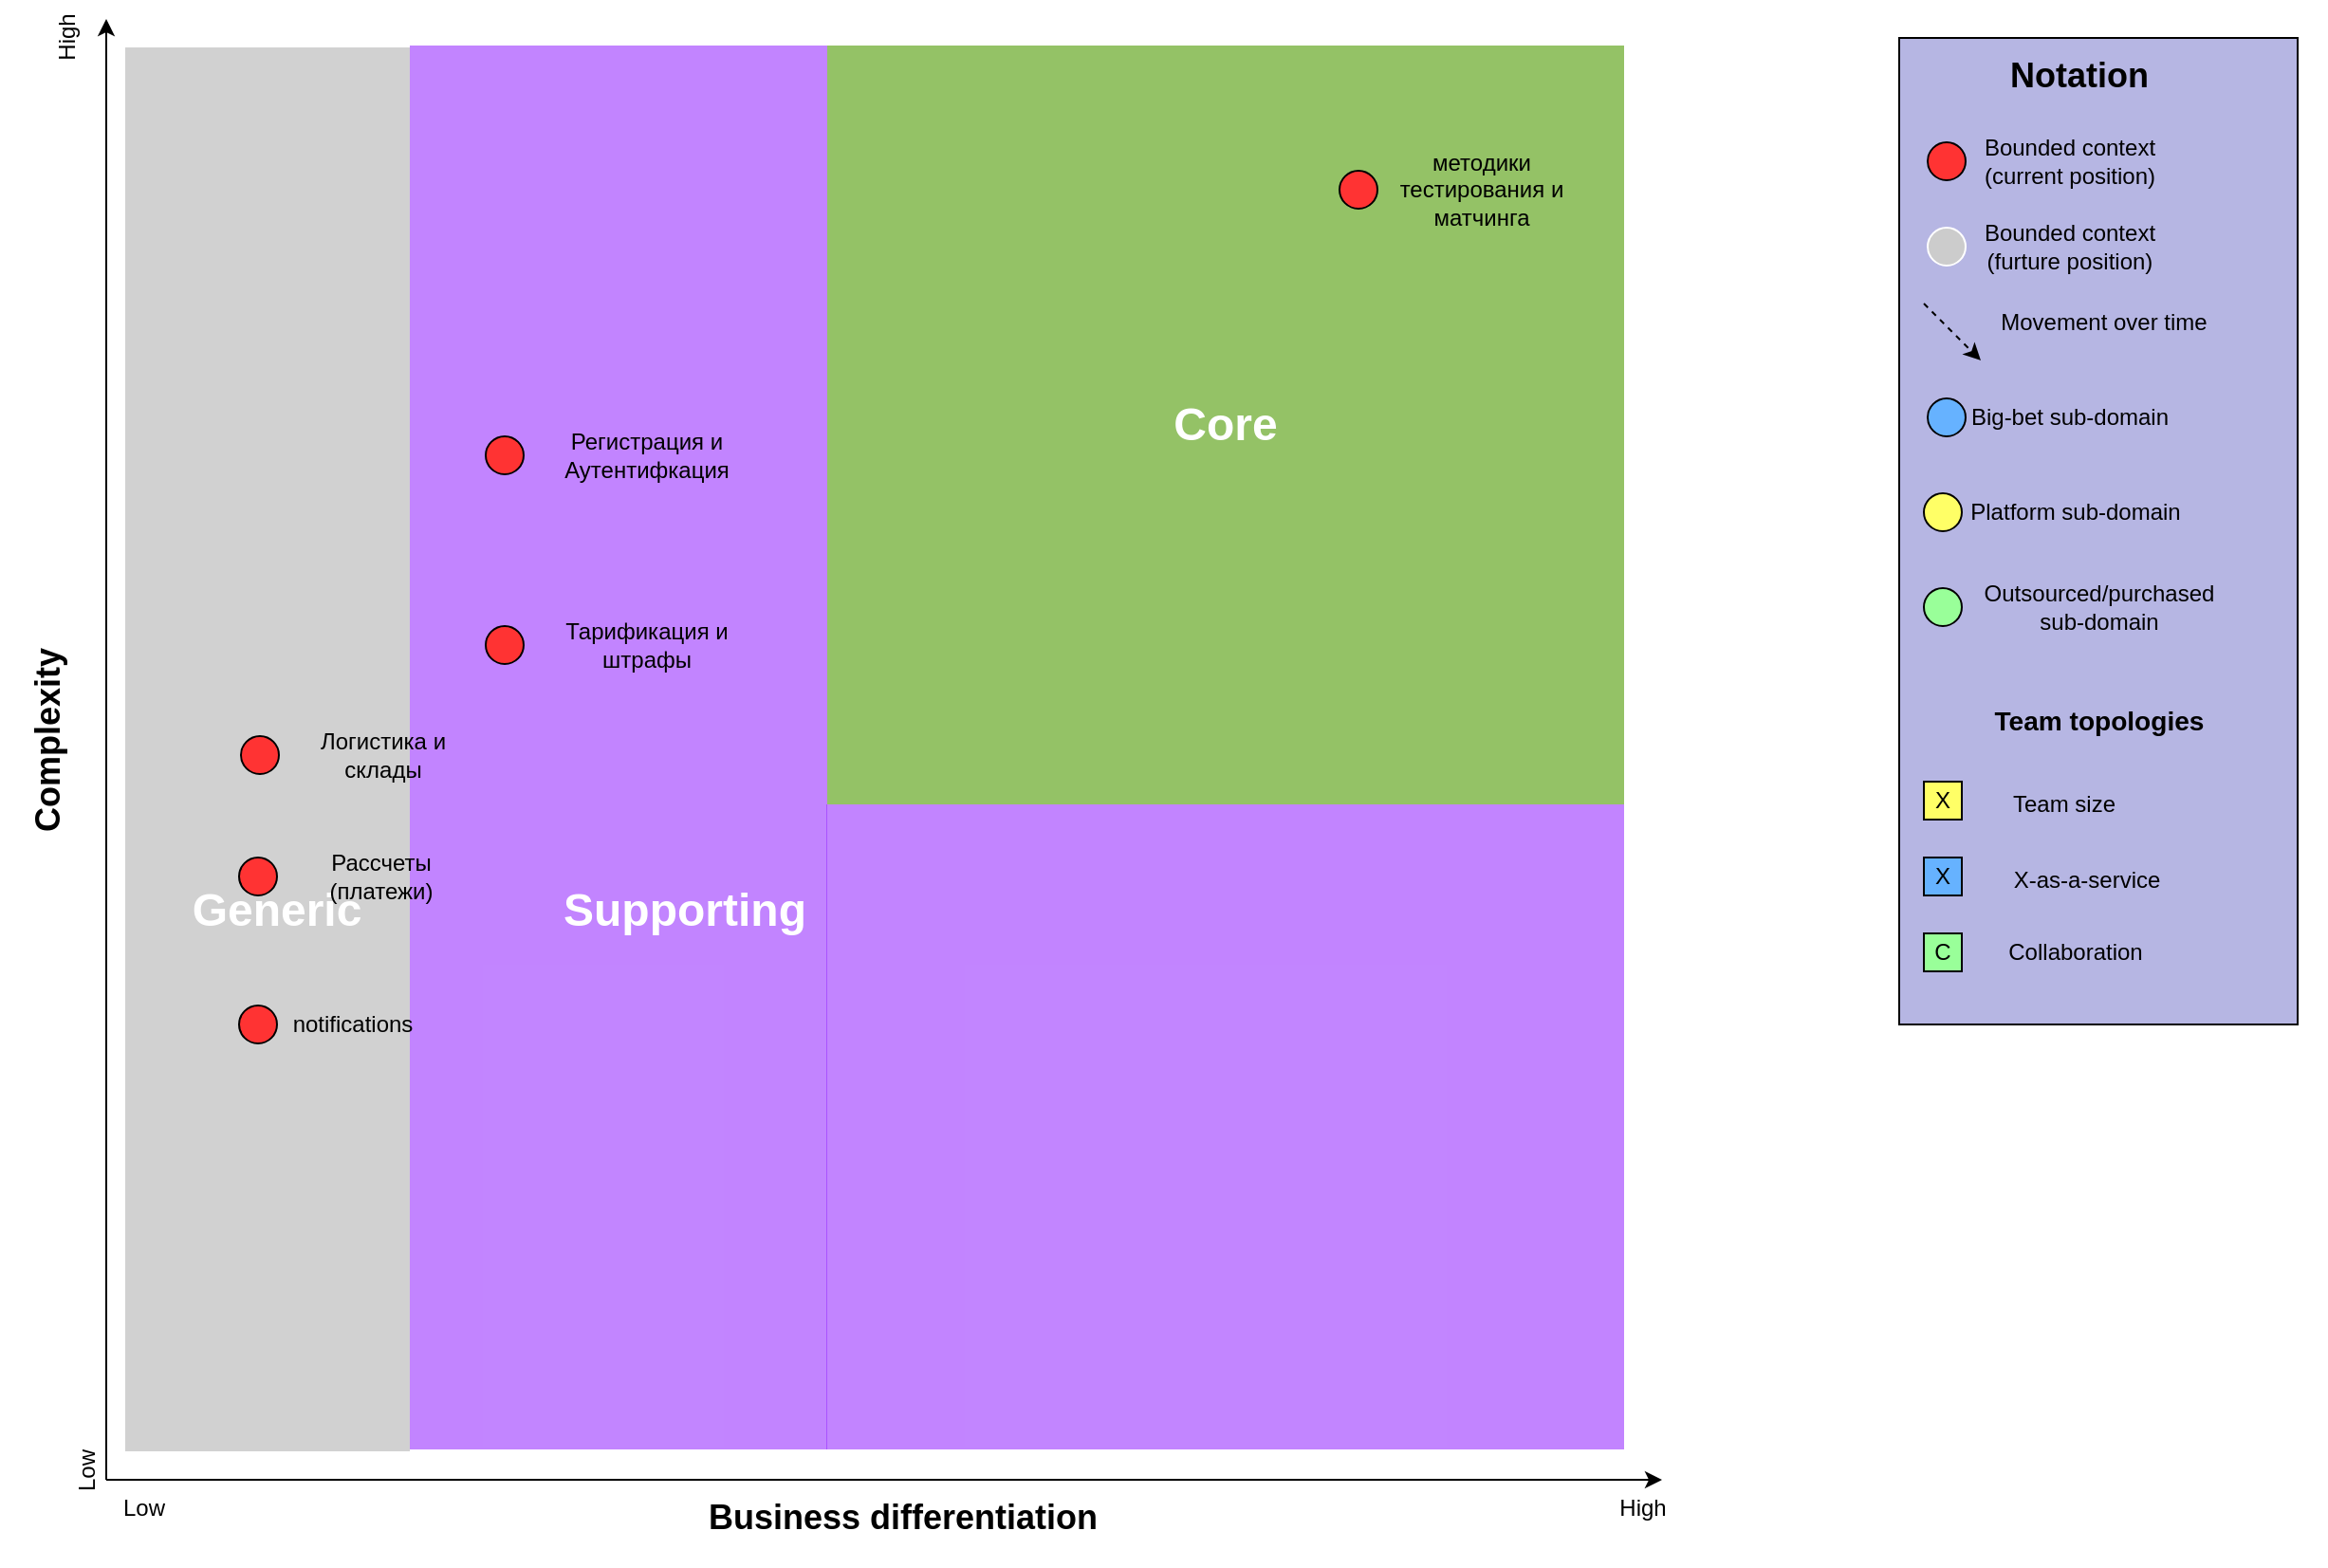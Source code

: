 <mxfile version="25.0.1" pages="2">
  <diagram id="y_Ux036iL8ao2liGmcVH" name="core-domain-chart">
    <mxGraphModel dx="1050" dy="621" grid="1" gridSize="10" guides="1" tooltips="1" connect="1" arrows="1" fold="1" page="1" pageScale="1" pageWidth="850" pageHeight="1100" math="0" shadow="0">
      <root>
        <mxCell id="7POqw8fOx_1jlbIEAkON-0" />
        <mxCell id="7POqw8fOx_1jlbIEAkON-1" style="locked=1;" parent="7POqw8fOx_1jlbIEAkON-0" />
        <mxCell id="uENPYtC2MfaOTDSbOvwd-11" value="" style="group" parent="7POqw8fOx_1jlbIEAkON-1" vertex="1" connectable="0">
          <mxGeometry x="79.5" y="30" width="870.5" height="800" as="geometry" />
        </mxCell>
        <mxCell id="uENPYtC2MfaOTDSbOvwd-5" value="" style="rounded=0;whiteSpace=wrap;html=1;fillColor=#9933FF;strokeColor=none;connectable=0;fillOpacity=60;" parent="uENPYtC2MfaOTDSbOvwd-11" vertex="1">
          <mxGeometry x="200.5" y="14" width="220" height="740" as="geometry" />
        </mxCell>
        <mxCell id="uENPYtC2MfaOTDSbOvwd-7" value="" style="rounded=0;whiteSpace=wrap;html=1;fillColor=#9933FF;strokeColor=none;connectable=0;fillOpacity=60;" parent="uENPYtC2MfaOTDSbOvwd-11" vertex="1">
          <mxGeometry x="420" y="414" width="420.5" height="340" as="geometry" />
        </mxCell>
        <mxCell id="uENPYtC2MfaOTDSbOvwd-0" value="" style="endArrow=classic;html=1;" parent="uENPYtC2MfaOTDSbOvwd-11" edge="1">
          <mxGeometry width="50" height="50" relative="1" as="geometry">
            <mxPoint x="40.5" y="770" as="sourcePoint" />
            <mxPoint x="40.5" as="targetPoint" />
          </mxGeometry>
        </mxCell>
        <mxCell id="uENPYtC2MfaOTDSbOvwd-1" value="&lt;h2&gt;Complexity&lt;/h2&gt;" style="text;html=1;strokeColor=none;fillColor=none;align=center;verticalAlign=middle;whiteSpace=wrap;rounded=0;rotation=-90;" parent="uENPYtC2MfaOTDSbOvwd-11" vertex="1">
          <mxGeometry x="-9.5" y="370" width="39" height="20" as="geometry" />
        </mxCell>
        <mxCell id="uENPYtC2MfaOTDSbOvwd-2" value="" style="endArrow=classic;html=1;" parent="uENPYtC2MfaOTDSbOvwd-11" edge="1">
          <mxGeometry width="50" height="50" relative="1" as="geometry">
            <mxPoint x="40.5" y="770" as="sourcePoint" />
            <mxPoint x="860.5" y="770" as="targetPoint" />
          </mxGeometry>
        </mxCell>
        <mxCell id="uENPYtC2MfaOTDSbOvwd-4" value="&lt;h2&gt;Business differentiation&lt;/h2&gt;" style="text;html=1;strokeColor=none;fillColor=none;align=center;verticalAlign=middle;whiteSpace=wrap;rounded=0;" parent="uENPYtC2MfaOTDSbOvwd-11" vertex="1">
          <mxGeometry x="330.5" y="780" width="260" height="20" as="geometry" />
        </mxCell>
        <mxCell id="uENPYtC2MfaOTDSbOvwd-6" value="&lt;h1&gt;&lt;font color=&quot;#ffffff&quot;&gt;Core&lt;/font&gt;&lt;/h1&gt;" style="rounded=0;whiteSpace=wrap;html=1;fillColor=#4D9900;strokeColor=none;connectable=0;fillOpacity=60" parent="uENPYtC2MfaOTDSbOvwd-11" vertex="1">
          <mxGeometry x="420.5" y="14" width="420" height="400" as="geometry" />
        </mxCell>
        <mxCell id="uENPYtC2MfaOTDSbOvwd-8" value="" style="rounded=0;whiteSpace=wrap;html=1;fillColor=#B3B3B3;strokeColor=none;connectable=0;fillOpacity=60;" parent="uENPYtC2MfaOTDSbOvwd-11" vertex="1">
          <mxGeometry x="50.5" y="15" width="150" height="740" as="geometry" />
        </mxCell>
        <mxCell id="uENPYtC2MfaOTDSbOvwd-9" value="&lt;h1&gt;&lt;font color=&quot;#ffffff&quot;&gt;Supporting&lt;/font&gt;&lt;/h1&gt;" style="text;html=1;strokeColor=none;fillColor=none;align=center;verticalAlign=middle;whiteSpace=wrap;rounded=0;" parent="uENPYtC2MfaOTDSbOvwd-11" vertex="1">
          <mxGeometry x="325.5" y="460" width="40" height="20" as="geometry" />
        </mxCell>
        <mxCell id="uENPYtC2MfaOTDSbOvwd-10" value="&lt;h1&gt;&lt;font color=&quot;#ffffff&quot;&gt;Generic&lt;/font&gt;&lt;/h1&gt;" style="text;html=1;strokeColor=none;fillColor=none;align=center;verticalAlign=middle;whiteSpace=wrap;rounded=0;" parent="uENPYtC2MfaOTDSbOvwd-11" vertex="1">
          <mxGeometry x="110.5" y="460" width="40" height="20" as="geometry" />
        </mxCell>
        <mxCell id="rGnyAY1_3tPmR1fd7tcl-27" value="Low" style="text;html=1;strokeColor=none;fillColor=none;align=center;verticalAlign=middle;whiteSpace=wrap;rounded=0;rotation=-90;" parent="uENPYtC2MfaOTDSbOvwd-11" vertex="1">
          <mxGeometry x="10.5" y="755" width="40" height="20" as="geometry" />
        </mxCell>
        <mxCell id="rGnyAY1_3tPmR1fd7tcl-28" value="High" style="text;html=1;strokeColor=none;fillColor=none;align=center;verticalAlign=middle;whiteSpace=wrap;rounded=0;rotation=-90;" parent="uENPYtC2MfaOTDSbOvwd-11" vertex="1">
          <mxGeometry width="40" height="20" as="geometry" />
        </mxCell>
        <mxCell id="rGnyAY1_3tPmR1fd7tcl-29" value="Low" style="text;html=1;strokeColor=none;fillColor=none;align=center;verticalAlign=middle;whiteSpace=wrap;rounded=0;" parent="uENPYtC2MfaOTDSbOvwd-11" vertex="1">
          <mxGeometry x="40" y="775" width="40" height="20" as="geometry" />
        </mxCell>
        <mxCell id="rGnyAY1_3tPmR1fd7tcl-30" value="High" style="text;html=1;strokeColor=none;fillColor=none;align=center;verticalAlign=middle;whiteSpace=wrap;rounded=0;" parent="uENPYtC2MfaOTDSbOvwd-11" vertex="1">
          <mxGeometry x="830.5" y="775" width="40" height="20" as="geometry" />
        </mxCell>
        <mxCell id="gb_rX9cqDN27GrjKiAtr-1" value="" style="rounded=0;whiteSpace=wrap;html=1;fillColor=#B6B6E3;connectable=0;" parent="7POqw8fOx_1jlbIEAkON-1" vertex="1">
          <mxGeometry x="1065" y="40" width="210" height="520" as="geometry" />
        </mxCell>
        <mxCell id="gb_rX9cqDN27GrjKiAtr-2" value="&lt;h2&gt;&lt;b&gt;Notation&lt;/b&gt;&lt;/h2&gt;" style="text;html=1;strokeColor=none;fillColor=none;align=center;verticalAlign=middle;whiteSpace=wrap;rounded=0;" parent="7POqw8fOx_1jlbIEAkON-1" vertex="1">
          <mxGeometry x="1140" y="50" width="40" height="20" as="geometry" />
        </mxCell>
        <mxCell id="gb_rX9cqDN27GrjKiAtr-3" value="&lt;h3&gt;Team topologies&lt;/h3&gt;" style="text;html=1;strokeColor=none;fillColor=none;align=center;verticalAlign=middle;whiteSpace=wrap;rounded=0;" parent="7POqw8fOx_1jlbIEAkON-1" vertex="1">
          <mxGeometry x="1107.5" y="390" width="125" height="20" as="geometry" />
        </mxCell>
        <mxCell id="uENPYtC2MfaOTDSbOvwd-12" value="Bounded contexts" style="" parent="7POqw8fOx_1jlbIEAkON-0" />
        <mxCell id="rGnyAY1_3tPmR1fd7tcl-4" value="" style="group" parent="uENPYtC2MfaOTDSbOvwd-12" vertex="1" connectable="0">
          <mxGeometry x="1080" y="95" width="210" height="570" as="geometry" />
        </mxCell>
        <mxCell id="rGnyAY1_3tPmR1fd7tcl-16" value="" style="group" parent="rGnyAY1_3tPmR1fd7tcl-4" vertex="1" connectable="0">
          <mxGeometry width="210" height="570" as="geometry" />
        </mxCell>
        <mxCell id="rGnyAY1_3tPmR1fd7tcl-0" value="" style="ellipse;whiteSpace=wrap;html=1;aspect=fixed;fillColor=#FF3333;" parent="rGnyAY1_3tPmR1fd7tcl-16" vertex="1">
          <mxGeometry width="20" height="20" as="geometry" />
        </mxCell>
        <mxCell id="rGnyAY1_3tPmR1fd7tcl-1" value="Bounded context&lt;br&gt;(current position)" style="text;html=1;strokeColor=none;fillColor=none;align=center;verticalAlign=middle;whiteSpace=wrap;rounded=0;" parent="rGnyAY1_3tPmR1fd7tcl-16" vertex="1">
          <mxGeometry x="20" width="110" height="20" as="geometry" />
        </mxCell>
        <mxCell id="rGnyAY1_3tPmR1fd7tcl-7" value="" style="group" parent="uENPYtC2MfaOTDSbOvwd-12" vertex="1" connectable="0">
          <mxGeometry x="770" y="110" width="130" height="20" as="geometry" />
        </mxCell>
        <mxCell id="rGnyAY1_3tPmR1fd7tcl-8" value="" style="ellipse;whiteSpace=wrap;html=1;aspect=fixed;fillColor=#FF3333;" parent="rGnyAY1_3tPmR1fd7tcl-7" vertex="1">
          <mxGeometry width="20" height="20" as="geometry" />
        </mxCell>
        <mxCell id="rGnyAY1_3tPmR1fd7tcl-9" value="методики тестирования и матчинга" style="text;html=1;strokeColor=none;fillColor=none;align=center;verticalAlign=middle;whiteSpace=wrap;rounded=0;" parent="rGnyAY1_3tPmR1fd7tcl-7" vertex="1">
          <mxGeometry x="20" width="110" height="20" as="geometry" />
        </mxCell>
        <mxCell id="rGnyAY1_3tPmR1fd7tcl-17" value="" style="group" parent="uENPYtC2MfaOTDSbOvwd-12" vertex="1" connectable="0">
          <mxGeometry x="1080" y="140" width="130" height="20" as="geometry" />
        </mxCell>
        <mxCell id="rGnyAY1_3tPmR1fd7tcl-18" value="" style="ellipse;whiteSpace=wrap;html=1;aspect=fixed;fillColor=#CCCCCC;strokeColor=#FFFFFF;" parent="rGnyAY1_3tPmR1fd7tcl-17" vertex="1">
          <mxGeometry width="20" height="20" as="geometry" />
        </mxCell>
        <mxCell id="rGnyAY1_3tPmR1fd7tcl-19" value="Bounded context&lt;br&gt;(furture position)" style="text;html=1;strokeColor=none;fillColor=none;align=center;verticalAlign=middle;whiteSpace=wrap;rounded=0;" parent="rGnyAY1_3tPmR1fd7tcl-17" vertex="1">
          <mxGeometry x="20" width="110" height="20" as="geometry" />
        </mxCell>
        <mxCell id="rGnyAY1_3tPmR1fd7tcl-22" value="" style="group" parent="uENPYtC2MfaOTDSbOvwd-12" vertex="1" connectable="0">
          <mxGeometry x="190" y="550" width="130" height="20" as="geometry" />
        </mxCell>
        <mxCell id="rGnyAY1_3tPmR1fd7tcl-23" value="" style="group" parent="rGnyAY1_3tPmR1fd7tcl-22" vertex="1" connectable="0">
          <mxGeometry width="130" height="20" as="geometry" />
        </mxCell>
        <mxCell id="7HVOY4rsaHRsw_h4puVp-2" value="" style="group" parent="rGnyAY1_3tPmR1fd7tcl-23" vertex="1" connectable="0">
          <mxGeometry width="130" height="20" as="geometry" />
        </mxCell>
        <mxCell id="rGnyAY1_3tPmR1fd7tcl-24" value="" style="ellipse;whiteSpace=wrap;html=1;aspect=fixed;fillColor=#FF3333;" parent="7HVOY4rsaHRsw_h4puVp-2" vertex="1">
          <mxGeometry width="20" height="20" as="geometry" />
        </mxCell>
        <mxCell id="rGnyAY1_3tPmR1fd7tcl-25" value="notifications&amp;nbsp; &amp;nbsp; &amp;nbsp; &amp;nbsp; &amp;nbsp;" style="text;html=1;strokeColor=none;fillColor=none;align=center;verticalAlign=middle;whiteSpace=wrap;rounded=0;" parent="7HVOY4rsaHRsw_h4puVp-2" vertex="1">
          <mxGeometry x="20" width="110" height="20" as="geometry" />
        </mxCell>
        <mxCell id="nYDZqwLP2YVh0ZIpUsSY-9" value="" style="group" parent="uENPYtC2MfaOTDSbOvwd-12" vertex="1" connectable="0">
          <mxGeometry x="1078" y="180" width="160" height="30" as="geometry" />
        </mxCell>
        <mxCell id="nYDZqwLP2YVh0ZIpUsSY-7" value="" style="endArrow=classic;html=1;dashed=1;" parent="nYDZqwLP2YVh0ZIpUsSY-9" edge="1">
          <mxGeometry width="50" height="50" relative="1" as="geometry">
            <mxPoint as="sourcePoint" />
            <mxPoint x="30" y="30" as="targetPoint" />
          </mxGeometry>
        </mxCell>
        <mxCell id="nYDZqwLP2YVh0ZIpUsSY-8" value="Movement over time" style="text;html=1;strokeColor=none;fillColor=none;align=center;verticalAlign=middle;whiteSpace=wrap;rounded=0;" parent="nYDZqwLP2YVh0ZIpUsSY-9" vertex="1">
          <mxGeometry x="30" width="130" height="20" as="geometry" />
        </mxCell>
        <mxCell id="nYDZqwLP2YVh0ZIpUsSY-10" value="" style="group" parent="uENPYtC2MfaOTDSbOvwd-12" vertex="1" connectable="0">
          <mxGeometry x="1080" y="230" width="130" height="20" as="geometry" />
        </mxCell>
        <mxCell id="nYDZqwLP2YVh0ZIpUsSY-11" value="" style="group" parent="nYDZqwLP2YVh0ZIpUsSY-10" vertex="1" connectable="0">
          <mxGeometry width="130" height="20" as="geometry" />
        </mxCell>
        <mxCell id="nYDZqwLP2YVh0ZIpUsSY-12" value="" style="ellipse;whiteSpace=wrap;html=1;aspect=fixed;fillColor=#66B2FF;" parent="nYDZqwLP2YVh0ZIpUsSY-11" vertex="1">
          <mxGeometry width="20" height="20" as="geometry" />
        </mxCell>
        <mxCell id="nYDZqwLP2YVh0ZIpUsSY-13" value="Big-bet sub-domain" style="text;html=1;strokeColor=none;fillColor=none;align=center;verticalAlign=middle;whiteSpace=wrap;rounded=0;" parent="nYDZqwLP2YVh0ZIpUsSY-11" vertex="1">
          <mxGeometry x="20" width="110" height="20" as="geometry" />
        </mxCell>
        <mxCell id="nYDZqwLP2YVh0ZIpUsSY-15" value="" style="group" parent="uENPYtC2MfaOTDSbOvwd-12" vertex="1" connectable="0">
          <mxGeometry x="1078" y="280" width="140" height="20" as="geometry" />
        </mxCell>
        <mxCell id="nYDZqwLP2YVh0ZIpUsSY-16" value="" style="group" parent="nYDZqwLP2YVh0ZIpUsSY-15" vertex="1" connectable="0">
          <mxGeometry width="140" height="20" as="geometry" />
        </mxCell>
        <mxCell id="nYDZqwLP2YVh0ZIpUsSY-17" value="" style="ellipse;whiteSpace=wrap;html=1;aspect=fixed;fillColor=#FFFF66;" parent="nYDZqwLP2YVh0ZIpUsSY-16" vertex="1">
          <mxGeometry width="20" height="20" as="geometry" />
        </mxCell>
        <mxCell id="nYDZqwLP2YVh0ZIpUsSY-18" value="Platform sub-domain" style="text;html=1;strokeColor=none;fillColor=none;align=center;verticalAlign=middle;whiteSpace=wrap;rounded=0;" parent="nYDZqwLP2YVh0ZIpUsSY-16" vertex="1">
          <mxGeometry x="20" width="120" height="20" as="geometry" />
        </mxCell>
        <mxCell id="nYDZqwLP2YVh0ZIpUsSY-21" value="" style="group" parent="uENPYtC2MfaOTDSbOvwd-12" vertex="1" connectable="0">
          <mxGeometry x="1078" y="330" width="160" height="20" as="geometry" />
        </mxCell>
        <mxCell id="nYDZqwLP2YVh0ZIpUsSY-22" value="" style="group" parent="nYDZqwLP2YVh0ZIpUsSY-21" vertex="1" connectable="0">
          <mxGeometry width="160" height="20" as="geometry" />
        </mxCell>
        <mxCell id="nYDZqwLP2YVh0ZIpUsSY-23" value="" style="ellipse;whiteSpace=wrap;html=1;aspect=fixed;fillColor=#99FF99;" parent="nYDZqwLP2YVh0ZIpUsSY-22" vertex="1">
          <mxGeometry width="20" height="20" as="geometry" />
        </mxCell>
        <mxCell id="nYDZqwLP2YVh0ZIpUsSY-24" value="Outsourced/purchased sub-domain" style="text;html=1;strokeColor=none;fillColor=none;align=center;verticalAlign=middle;whiteSpace=wrap;rounded=0;" parent="nYDZqwLP2YVh0ZIpUsSY-22" vertex="1">
          <mxGeometry x="24.615" width="135.385" height="20" as="geometry" />
        </mxCell>
        <mxCell id="gb_rX9cqDN27GrjKiAtr-4" value="X" style="whiteSpace=wrap;html=1;aspect=fixed;fillColor=#FFFF66;" parent="uENPYtC2MfaOTDSbOvwd-12" vertex="1">
          <mxGeometry x="1078" y="432" width="20" height="20" as="geometry" />
        </mxCell>
        <mxCell id="gb_rX9cqDN27GrjKiAtr-6" value="X" style="whiteSpace=wrap;html=1;aspect=fixed;fillColor=#66B2FF;" parent="uENPYtC2MfaOTDSbOvwd-12" vertex="1">
          <mxGeometry x="1078" y="472" width="20" height="20" as="geometry" />
        </mxCell>
        <mxCell id="gb_rX9cqDN27GrjKiAtr-7" value="C" style="whiteSpace=wrap;html=1;aspect=fixed;fillColor=#99FF99;" parent="uENPYtC2MfaOTDSbOvwd-12" vertex="1">
          <mxGeometry x="1078" y="512" width="20" height="20" as="geometry" />
        </mxCell>
        <mxCell id="gb_rX9cqDN27GrjKiAtr-8" value="Team size" style="text;html=1;strokeColor=none;fillColor=none;align=center;verticalAlign=middle;whiteSpace=wrap;rounded=0;" parent="uENPYtC2MfaOTDSbOvwd-12" vertex="1">
          <mxGeometry x="1112" y="434" width="80" height="20" as="geometry" />
        </mxCell>
        <mxCell id="gb_rX9cqDN27GrjKiAtr-9" value="X-as-a-service" style="text;html=1;strokeColor=none;fillColor=none;align=center;verticalAlign=middle;whiteSpace=wrap;rounded=0;" parent="uENPYtC2MfaOTDSbOvwd-12" vertex="1">
          <mxGeometry x="1118" y="474" width="92" height="20" as="geometry" />
        </mxCell>
        <mxCell id="gb_rX9cqDN27GrjKiAtr-10" value="Collaboration" style="text;html=1;strokeColor=none;fillColor=none;align=center;verticalAlign=middle;whiteSpace=wrap;rounded=0;" parent="uENPYtC2MfaOTDSbOvwd-12" vertex="1">
          <mxGeometry x="1138" y="512" width="40" height="20" as="geometry" />
        </mxCell>
        <mxCell id="7HVOY4rsaHRsw_h4puVp-1" value="" style="group" parent="uENPYtC2MfaOTDSbOvwd-12" vertex="1" connectable="0">
          <mxGeometry x="320" y="250" width="140" height="20" as="geometry" />
        </mxCell>
        <mxCell id="rGnyAY1_3tPmR1fd7tcl-11" value="" style="group" parent="7HVOY4rsaHRsw_h4puVp-1" vertex="1" connectable="0">
          <mxGeometry width="130" height="20" as="geometry" />
        </mxCell>
        <mxCell id="rGnyAY1_3tPmR1fd7tcl-12" value="" style="ellipse;whiteSpace=wrap;html=1;aspect=fixed;fillColor=#FF3333;" parent="rGnyAY1_3tPmR1fd7tcl-11" vertex="1">
          <mxGeometry width="20" height="20" as="geometry" />
        </mxCell>
        <mxCell id="rGnyAY1_3tPmR1fd7tcl-13" value="Регистрация и Аутентифкация" style="text;html=1;strokeColor=none;fillColor=none;align=center;verticalAlign=middle;whiteSpace=wrap;rounded=0;" parent="7HVOY4rsaHRsw_h4puVp-1" vertex="1">
          <mxGeometry x="30" width="110" height="20" as="geometry" />
        </mxCell>
        <mxCell id="7HVOY4rsaHRsw_h4puVp-4" value="" style="group" parent="uENPYtC2MfaOTDSbOvwd-12" vertex="1" connectable="0">
          <mxGeometry x="320" y="350" width="140" height="20" as="geometry" />
        </mxCell>
        <mxCell id="7HVOY4rsaHRsw_h4puVp-5" value="" style="group" parent="7HVOY4rsaHRsw_h4puVp-4" vertex="1" connectable="0">
          <mxGeometry width="130" height="20" as="geometry" />
        </mxCell>
        <mxCell id="7HVOY4rsaHRsw_h4puVp-6" value="" style="ellipse;whiteSpace=wrap;html=1;aspect=fixed;fillColor=#FF3333;" parent="7HVOY4rsaHRsw_h4puVp-5" vertex="1">
          <mxGeometry width="20" height="20" as="geometry" />
        </mxCell>
        <mxCell id="7HVOY4rsaHRsw_h4puVp-7" value="Тарификация и штрафы" style="text;html=1;strokeColor=none;fillColor=none;align=center;verticalAlign=middle;whiteSpace=wrap;rounded=0;" parent="7HVOY4rsaHRsw_h4puVp-4" vertex="1">
          <mxGeometry x="30" width="110" height="20" as="geometry" />
        </mxCell>
        <mxCell id="7HVOY4rsaHRsw_h4puVp-9" value="" style="group" parent="uENPYtC2MfaOTDSbOvwd-12" vertex="1" connectable="0">
          <mxGeometry x="190" y="472" width="130" height="20" as="geometry" />
        </mxCell>
        <mxCell id="7HVOY4rsaHRsw_h4puVp-10" value="" style="group" parent="7HVOY4rsaHRsw_h4puVp-9" vertex="1" connectable="0">
          <mxGeometry width="130" height="20" as="geometry" />
        </mxCell>
        <mxCell id="7HVOY4rsaHRsw_h4puVp-11" value="" style="group" parent="7HVOY4rsaHRsw_h4puVp-10" vertex="1" connectable="0">
          <mxGeometry width="130" height="20" as="geometry" />
        </mxCell>
        <mxCell id="7HVOY4rsaHRsw_h4puVp-12" value="" style="ellipse;whiteSpace=wrap;html=1;aspect=fixed;fillColor=#FF3333;" parent="7HVOY4rsaHRsw_h4puVp-11" vertex="1">
          <mxGeometry width="20" height="20" as="geometry" />
        </mxCell>
        <mxCell id="7HVOY4rsaHRsw_h4puVp-13" value="Рассчеты (платежи)" style="text;html=1;strokeColor=none;fillColor=none;align=center;verticalAlign=middle;whiteSpace=wrap;rounded=0;" parent="7HVOY4rsaHRsw_h4puVp-11" vertex="1">
          <mxGeometry x="20" width="110" height="20" as="geometry" />
        </mxCell>
        <mxCell id="7HVOY4rsaHRsw_h4puVp-14" value="" style="group" parent="uENPYtC2MfaOTDSbOvwd-12" vertex="1" connectable="0">
          <mxGeometry x="191" y="408" width="130" height="20" as="geometry" />
        </mxCell>
        <mxCell id="7HVOY4rsaHRsw_h4puVp-15" value="" style="group" parent="7HVOY4rsaHRsw_h4puVp-14" vertex="1" connectable="0">
          <mxGeometry width="130" height="20" as="geometry" />
        </mxCell>
        <mxCell id="7HVOY4rsaHRsw_h4puVp-16" value="" style="group" parent="7HVOY4rsaHRsw_h4puVp-15" vertex="1" connectable="0">
          <mxGeometry width="130" height="20" as="geometry" />
        </mxCell>
        <mxCell id="7HVOY4rsaHRsw_h4puVp-17" value="" style="ellipse;whiteSpace=wrap;html=1;aspect=fixed;fillColor=#FF3333;" parent="7HVOY4rsaHRsw_h4puVp-16" vertex="1">
          <mxGeometry width="20" height="20" as="geometry" />
        </mxCell>
        <mxCell id="7HVOY4rsaHRsw_h4puVp-18" value="Логистика и склады" style="text;html=1;strokeColor=none;fillColor=none;align=center;verticalAlign=middle;whiteSpace=wrap;rounded=0;" parent="7HVOY4rsaHRsw_h4puVp-16" vertex="1">
          <mxGeometry x="20" width="110" height="20" as="geometry" />
        </mxCell>
      </root>
    </mxGraphModel>
  </diagram>
  <diagram id="WFB6xfykrbtwCfQ-wqp2" name="Page-2">
    <mxGraphModel dx="1050" dy="621" grid="1" gridSize="10" guides="1" tooltips="1" connect="1" arrows="1" fold="1" page="1" pageScale="1" pageWidth="1169" pageHeight="827" math="0" shadow="0">
      <root>
        <mxCell id="0" />
        <mxCell id="1" parent="0" />
        <mxCell id="MCrRHuGHp1-_MfAdkeUZ-1" value="Матчинг" style="swimlane;whiteSpace=wrap;html=1;" vertex="1" parent="1">
          <mxGeometry x="490" y="160" width="320" height="220" as="geometry">
            <mxRectangle x="490" y="160" width="90" height="30" as="alternateBounds" />
          </mxGeometry>
        </mxCell>
        <mxCell id="MCrRHuGHp1-_MfAdkeUZ-2" value="Матчинг Игрушек" style="rounded=1;whiteSpace=wrap;html=1;" vertex="1" parent="MCrRHuGHp1-_MfAdkeUZ-1">
          <mxGeometry x="70" y="64" width="120" height="60" as="geometry" />
        </mxCell>
        <mxCell id="MCrRHuGHp1-_MfAdkeUZ-4" value="Нотификации" style="swimlane;whiteSpace=wrap;html=1;" vertex="1" parent="1">
          <mxGeometry x="70" y="160" width="350" height="320" as="geometry" />
        </mxCell>
        <mxCell id="MCrRHuGHp1-_MfAdkeUZ-7" value="Управление каналами нотификации" style="rounded=1;whiteSpace=wrap;html=1;" vertex="1" parent="MCrRHuGHp1-_MfAdkeUZ-4">
          <mxGeometry x="20" y="60" width="120" height="60" as="geometry" />
        </mxCell>
        <mxCell id="MCrRHuGHp1-_MfAdkeUZ-6" value="Управление пулом исходящих нотификаций" style="rounded=1;whiteSpace=wrap;html=1;" vertex="1" parent="MCrRHuGHp1-_MfAdkeUZ-4">
          <mxGeometry x="180" y="60" width="120" height="60" as="geometry" />
        </mxCell>
        <mxCell id="MCrRHuGHp1-_MfAdkeUZ-5" value="Отправка Нотификаций" style="rounded=1;whiteSpace=wrap;html=1;" vertex="1" parent="MCrRHuGHp1-_MfAdkeUZ-4">
          <mxGeometry x="20" y="150" width="120" height="60" as="geometry" />
        </mxCell>
        <mxCell id="MCrRHuGHp1-_MfAdkeUZ-8" value="Тестирование игрушек" style="swimlane;whiteSpace=wrap;html=1;" vertex="1" parent="1">
          <mxGeometry x="90" y="550" width="320" height="320" as="geometry" />
        </mxCell>
        <mxCell id="MCrRHuGHp1-_MfAdkeUZ-3" value="Матчинг воркеров и заказов" style="rounded=1;whiteSpace=wrap;html=1;" vertex="1" parent="MCrRHuGHp1-_MfAdkeUZ-8">
          <mxGeometry x="30" y="50" width="120" height="60" as="geometry" />
        </mxCell>
        <mxCell id="MCrRHuGHp1-_MfAdkeUZ-9" value="Управление тестами воркеров" style="rounded=1;whiteSpace=wrap;html=1;" vertex="1" parent="MCrRHuGHp1-_MfAdkeUZ-8">
          <mxGeometry x="180" y="50" width="120" height="60" as="geometry" />
        </mxCell>
        <mxCell id="MCrRHuGHp1-_MfAdkeUZ-10" value="Ведение истории тестирования" style="rounded=1;whiteSpace=wrap;html=1;" vertex="1" parent="MCrRHuGHp1-_MfAdkeUZ-8">
          <mxGeometry x="30" y="140" width="120" height="60" as="geometry" />
        </mxCell>
        <mxCell id="MCrRHuGHp1-_MfAdkeUZ-11" value="Управление тестами (критериями) игрушек" style="rounded=1;whiteSpace=wrap;html=1;" vertex="1" parent="MCrRHuGHp1-_MfAdkeUZ-8">
          <mxGeometry x="180" y="140" width="120" height="60" as="geometry" />
        </mxCell>
        <mxCell id="MCrRHuGHp1-_MfAdkeUZ-12" value="Склад и логистика" style="swimlane;whiteSpace=wrap;html=1;" vertex="1" parent="1">
          <mxGeometry x="520" y="600" width="360" height="310" as="geometry" />
        </mxCell>
        <mxCell id="MCrRHuGHp1-_MfAdkeUZ-13" value="Планирование закупок игрушек" style="rounded=1;whiteSpace=wrap;html=1;" vertex="1" parent="MCrRHuGHp1-_MfAdkeUZ-12">
          <mxGeometry x="10" y="50" width="120" height="60" as="geometry" />
        </mxCell>
        <mxCell id="MCrRHuGHp1-_MfAdkeUZ-14" value="Планирование закупок печенек" style="rounded=1;whiteSpace=wrap;html=1;" vertex="1" parent="MCrRHuGHp1-_MfAdkeUZ-12">
          <mxGeometry x="160" y="50" width="120" height="60" as="geometry" />
        </mxCell>
        <mxCell id="MCrRHuGHp1-_MfAdkeUZ-15" value="Управление сборкой и выдачей&amp;nbsp;" style="rounded=1;whiteSpace=wrap;html=1;" vertex="1" parent="MCrRHuGHp1-_MfAdkeUZ-12">
          <mxGeometry x="10" y="130" width="120" height="60" as="geometry" />
        </mxCell>
        <mxCell id="MCrRHuGHp1-_MfAdkeUZ-16" value="Управление остатками и неликвидом" style="rounded=1;whiteSpace=wrap;html=1;" vertex="1" parent="MCrRHuGHp1-_MfAdkeUZ-12">
          <mxGeometry x="160" y="130" width="120" height="60" as="geometry" />
        </mxCell>
        <mxCell id="MCrRHuGHp1-_MfAdkeUZ-18" value="Регистрация и ААА" style="swimlane;whiteSpace=wrap;html=1;" vertex="1" parent="1">
          <mxGeometry x="860" y="160" width="270" height="370" as="geometry" />
        </mxCell>
        <mxCell id="MCrRHuGHp1-_MfAdkeUZ-17" value="Регистрация" style="rounded=1;whiteSpace=wrap;html=1;" vertex="1" parent="MCrRHuGHp1-_MfAdkeUZ-18">
          <mxGeometry x="20" y="50" width="120" height="60" as="geometry" />
        </mxCell>
        <mxCell id="MCrRHuGHp1-_MfAdkeUZ-19" value="Автоаутентификация котов" style="rounded=1;whiteSpace=wrap;html=1;" vertex="1" parent="MCrRHuGHp1-_MfAdkeUZ-18">
          <mxGeometry x="20" y="140" width="120" height="60" as="geometry" />
        </mxCell>
        <mxCell id="MCrRHuGHp1-_MfAdkeUZ-21" value="Тарификация" style="swimlane;whiteSpace=wrap;html=1;" vertex="1" parent="1">
          <mxGeometry x="930" y="600" width="200" height="290" as="geometry" />
        </mxCell>
        <mxCell id="MCrRHuGHp1-_MfAdkeUZ-22" value="Подсчет выплат" style="rounded=1;whiteSpace=wrap;html=1;" vertex="1" parent="MCrRHuGHp1-_MfAdkeUZ-21">
          <mxGeometry x="20" y="40" width="120" height="60" as="geometry" />
        </mxCell>
        <mxCell id="MCrRHuGHp1-_MfAdkeUZ-24" value="Подсчет штраов" style="rounded=1;whiteSpace=wrap;html=1;" vertex="1" parent="MCrRHuGHp1-_MfAdkeUZ-21">
          <mxGeometry x="20" y="115" width="120" height="60" as="geometry" />
        </mxCell>
        <mxCell id="MCrRHuGHp1-_MfAdkeUZ-25" value="Подсчет выигрышей" style="rounded=1;whiteSpace=wrap;html=1;" vertex="1" parent="MCrRHuGHp1-_MfAdkeUZ-21">
          <mxGeometry x="20" y="190" width="120" height="60" as="geometry" />
        </mxCell>
        <mxCell id="MCrRHuGHp1-_MfAdkeUZ-26" value="Vertical Container" style="swimlane;whiteSpace=wrap;html=1;" vertex="1" parent="1">
          <mxGeometry x="100" y="940" width="320" height="280" as="geometry" />
        </mxCell>
        <mxCell id="MCrRHuGHp1-_MfAdkeUZ-27" value="Прием платежей" style="rounded=1;whiteSpace=wrap;html=1;" vertex="1" parent="MCrRHuGHp1-_MfAdkeUZ-26">
          <mxGeometry x="20" y="50" width="120" height="60" as="geometry" />
        </mxCell>
        <mxCell id="MCrRHuGHp1-_MfAdkeUZ-28" value="Интеграция с бухучетом" style="rounded=1;whiteSpace=wrap;html=1;" vertex="1" parent="MCrRHuGHp1-_MfAdkeUZ-26">
          <mxGeometry x="170" y="50" width="120" height="60" as="geometry" />
        </mxCell>
        <mxCell id="MCrRHuGHp1-_MfAdkeUZ-29" value="Выплаты через Золотую Шляпу" style="rounded=1;whiteSpace=wrap;html=1;" vertex="1" parent="MCrRHuGHp1-_MfAdkeUZ-26">
          <mxGeometry x="150" y="130" width="120" height="60" as="geometry" />
        </mxCell>
      </root>
    </mxGraphModel>
  </diagram>
</mxfile>
